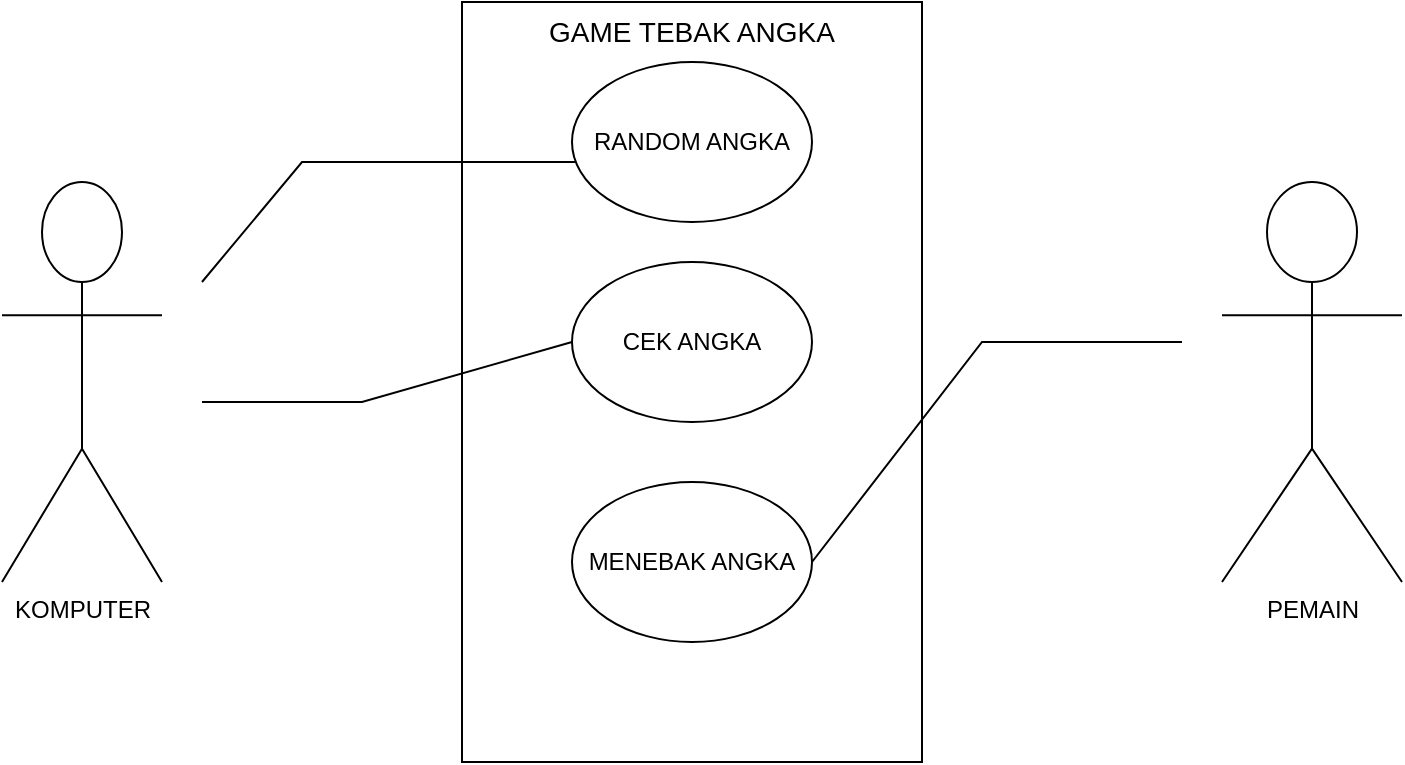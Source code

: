 <mxfile version="21.6.9" type="github">
  <diagram name="Page-1" id="WDjXgOMhpXqyM_-1g0BM">
    <mxGraphModel dx="954" dy="610" grid="1" gridSize="10" guides="1" tooltips="1" connect="1" arrows="1" fold="1" page="1" pageScale="1" pageWidth="850" pageHeight="1100" math="0" shadow="0">
      <root>
        <mxCell id="0" />
        <mxCell id="1" parent="0" />
        <mxCell id="dFSZCdhGUXaLZmx69K5D-2" value="GAME TEBAK ANGKA" style="rounded=0;whiteSpace=wrap;html=1;direction=south;horizontal=1;fontSize=14;verticalAlign=top;" vertex="1" parent="1">
          <mxGeometry x="310" y="130" width="230" height="380" as="geometry" />
        </mxCell>
        <mxCell id="dFSZCdhGUXaLZmx69K5D-5" value="KOMPUTER" style="shape=umlActor;verticalLabelPosition=bottom;verticalAlign=top;html=1;outlineConnect=0;" vertex="1" parent="1">
          <mxGeometry x="80" y="220" width="80" height="200" as="geometry" />
        </mxCell>
        <mxCell id="dFSZCdhGUXaLZmx69K5D-6" value="PEMAIN" style="shape=umlActor;verticalLabelPosition=bottom;verticalAlign=top;html=1;outlineConnect=0;" vertex="1" parent="1">
          <mxGeometry x="690" y="220" width="90" height="200" as="geometry" />
        </mxCell>
        <mxCell id="dFSZCdhGUXaLZmx69K5D-7" value="" style="endArrow=none;html=1;rounded=0;entryX=0.042;entryY=0.625;entryDx=0;entryDy=0;entryPerimeter=0;" edge="1" parent="1" target="dFSZCdhGUXaLZmx69K5D-10">
          <mxGeometry width="50" height="50" relative="1" as="geometry">
            <mxPoint x="180" y="270" as="sourcePoint" />
            <mxPoint x="360" y="210" as="targetPoint" />
            <Array as="points">
              <mxPoint x="230" y="210" />
            </Array>
          </mxGeometry>
        </mxCell>
        <mxCell id="dFSZCdhGUXaLZmx69K5D-8" value="MENEBAK ANGKA" style="ellipse;whiteSpace=wrap;html=1;" vertex="1" parent="1">
          <mxGeometry x="365" y="370" width="120" height="80" as="geometry" />
        </mxCell>
        <mxCell id="dFSZCdhGUXaLZmx69K5D-9" value="CEK ANGKA" style="ellipse;whiteSpace=wrap;html=1;" vertex="1" parent="1">
          <mxGeometry x="365" y="260" width="120" height="80" as="geometry" />
        </mxCell>
        <mxCell id="dFSZCdhGUXaLZmx69K5D-10" value="RANDOM ANGKA" style="ellipse;whiteSpace=wrap;html=1;" vertex="1" parent="1">
          <mxGeometry x="365" y="160" width="120" height="80" as="geometry" />
        </mxCell>
        <mxCell id="dFSZCdhGUXaLZmx69K5D-11" value="" style="endArrow=none;html=1;rounded=0;entryX=0;entryY=0.5;entryDx=0;entryDy=0;" edge="1" parent="1" target="dFSZCdhGUXaLZmx69K5D-9">
          <mxGeometry width="50" height="50" relative="1" as="geometry">
            <mxPoint x="180" y="330" as="sourcePoint" />
            <mxPoint x="360" y="300" as="targetPoint" />
            <Array as="points">
              <mxPoint x="260" y="330" />
            </Array>
          </mxGeometry>
        </mxCell>
        <mxCell id="dFSZCdhGUXaLZmx69K5D-12" value="" style="endArrow=none;html=1;rounded=0;exitX=1;exitY=0.5;exitDx=0;exitDy=0;" edge="1" parent="1" source="dFSZCdhGUXaLZmx69K5D-8">
          <mxGeometry width="50" height="50" relative="1" as="geometry">
            <mxPoint x="400" y="320" as="sourcePoint" />
            <mxPoint x="670" y="300" as="targetPoint" />
            <Array as="points">
              <mxPoint x="570" y="300" />
            </Array>
          </mxGeometry>
        </mxCell>
      </root>
    </mxGraphModel>
  </diagram>
</mxfile>
